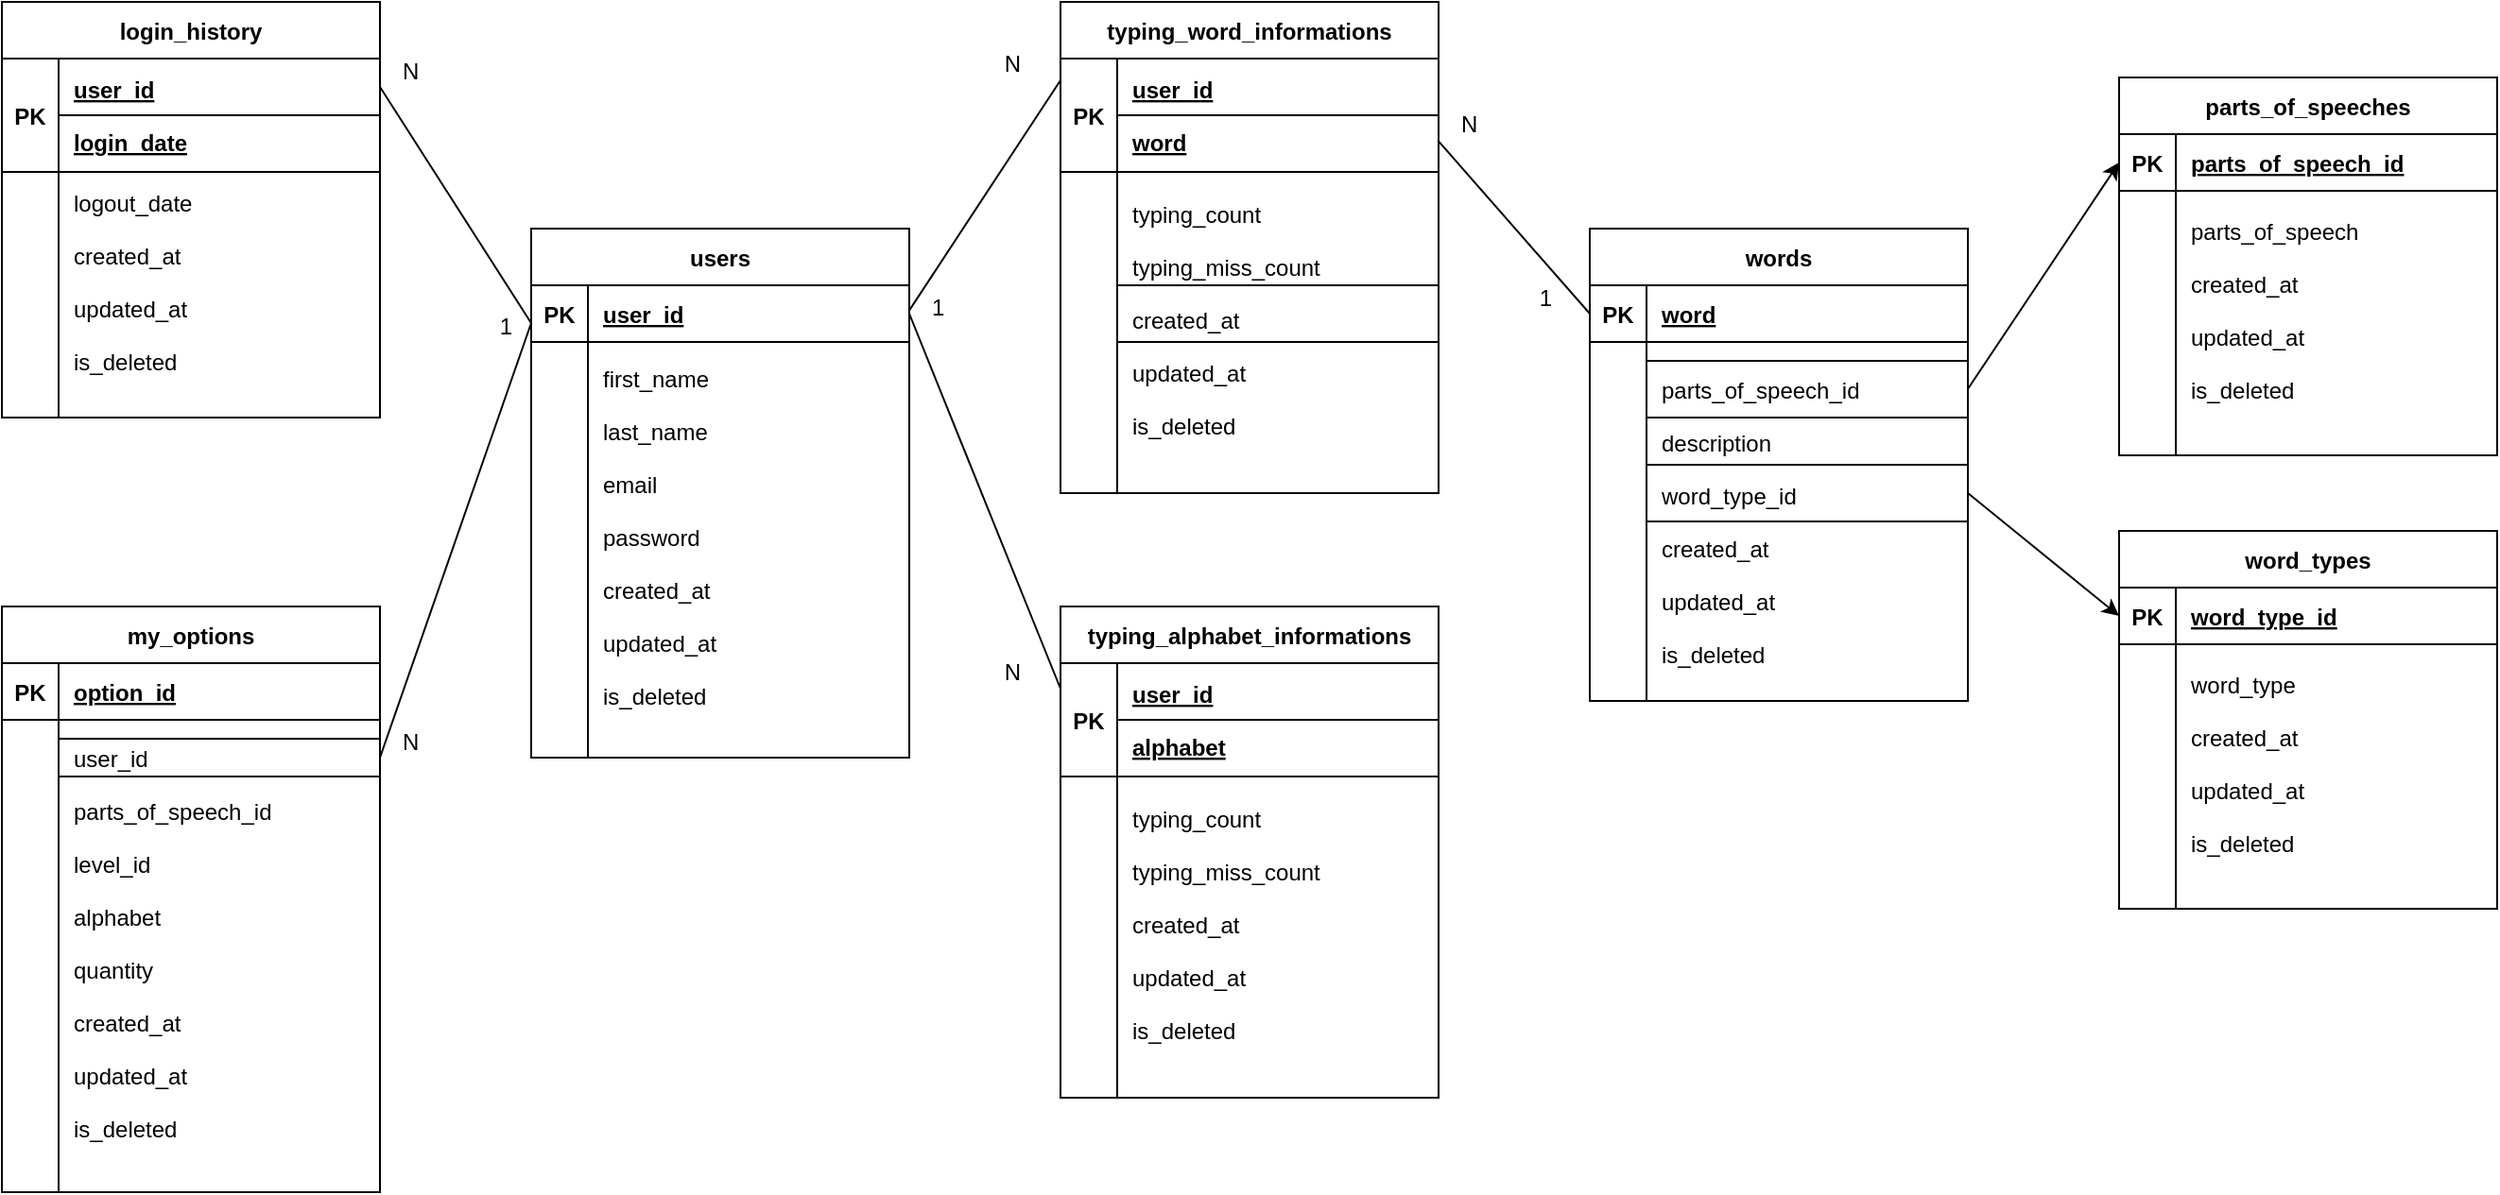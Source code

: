 <mxfile>
    <diagram id="tc5DS90q4W8SyJTLPnxN" name="ER図">
        <mxGraphModel dx="645" dy="530" grid="1" gridSize="10" guides="1" tooltips="1" connect="1" arrows="1" fold="1" page="1" pageScale="1" pageWidth="2336" pageHeight="1654" math="0" shadow="0">
            <root>
                <mxCell id="0"/>
                <mxCell id="1" parent="0"/>
                <mxCell id="2" value="words" style="shape=table;startSize=30;container=1;collapsible=1;childLayout=tableLayout;fixedRows=1;rowLines=0;fontStyle=1;align=center;resizeLast=1;" parent="1" vertex="1">
                    <mxGeometry x="1400" y="480" width="200" height="250" as="geometry"/>
                </mxCell>
                <mxCell id="3" value="" style="shape=partialRectangle;collapsible=0;dropTarget=0;pointerEvents=0;fillColor=none;top=0;left=0;bottom=1;right=0;points=[[0,0.5],[1,0.5]];portConstraint=eastwest;" parent="2" vertex="1">
                    <mxGeometry y="30" width="200" height="30" as="geometry"/>
                </mxCell>
                <mxCell id="4" value="PK" style="shape=partialRectangle;connectable=0;fillColor=none;top=0;left=0;bottom=0;right=0;fontStyle=1;overflow=hidden;" parent="3" vertex="1">
                    <mxGeometry width="30" height="30" as="geometry">
                        <mxRectangle width="30" height="30" as="alternateBounds"/>
                    </mxGeometry>
                </mxCell>
                <mxCell id="5" value="word" style="shape=partialRectangle;connectable=0;fillColor=none;top=0;left=0;bottom=0;right=0;align=left;spacingLeft=6;fontStyle=5;overflow=hidden;" parent="3" vertex="1">
                    <mxGeometry x="30" width="170" height="30" as="geometry">
                        <mxRectangle width="170" height="30" as="alternateBounds"/>
                    </mxGeometry>
                </mxCell>
                <mxCell id="6" value="" style="shape=partialRectangle;collapsible=0;dropTarget=0;pointerEvents=0;fillColor=none;top=0;left=0;bottom=0;right=0;points=[[0,0.5],[1,0.5]];portConstraint=eastwest;" parent="2" vertex="1">
                    <mxGeometry y="60" width="200" height="190" as="geometry"/>
                </mxCell>
                <mxCell id="7" value="" style="shape=partialRectangle;connectable=0;fillColor=none;top=0;left=0;bottom=0;right=0;editable=1;overflow=hidden;" parent="6" vertex="1">
                    <mxGeometry width="30" height="190" as="geometry">
                        <mxRectangle width="30" height="190" as="alternateBounds"/>
                    </mxGeometry>
                </mxCell>
                <mxCell id="8" value="parts_of_speech_id&#10;&#10;description&#10;&#10;word_type_id&#10;&#10;created_at&#10;&#10;updated_at&#10;&#10;is_deleted" style="shape=partialRectangle;connectable=0;fillColor=none;top=0;left=0;bottom=0;right=0;align=left;spacingLeft=6;overflow=hidden;" parent="6" vertex="1">
                    <mxGeometry x="30" width="170" height="190" as="geometry">
                        <mxRectangle width="170" height="190" as="alternateBounds"/>
                    </mxGeometry>
                </mxCell>
                <mxCell id="44" value="word_types" style="shape=table;startSize=30;container=1;collapsible=1;childLayout=tableLayout;fixedRows=1;rowLines=0;fontStyle=1;align=center;resizeLast=1;" parent="1" vertex="1">
                    <mxGeometry x="1680" y="640" width="200" height="200" as="geometry"/>
                </mxCell>
                <mxCell id="45" value="" style="shape=partialRectangle;collapsible=0;dropTarget=0;pointerEvents=0;fillColor=none;top=0;left=0;bottom=1;right=0;points=[[0,0.5],[1,0.5]];portConstraint=eastwest;" parent="44" vertex="1">
                    <mxGeometry y="30" width="200" height="30" as="geometry"/>
                </mxCell>
                <mxCell id="46" value="PK" style="shape=partialRectangle;connectable=0;fillColor=none;top=0;left=0;bottom=0;right=0;fontStyle=1;overflow=hidden;" parent="45" vertex="1">
                    <mxGeometry width="30" height="30" as="geometry">
                        <mxRectangle width="30" height="30" as="alternateBounds"/>
                    </mxGeometry>
                </mxCell>
                <mxCell id="47" value="word_type_id" style="shape=partialRectangle;connectable=0;fillColor=none;top=0;left=0;bottom=0;right=0;align=left;spacingLeft=6;fontStyle=5;overflow=hidden;" parent="45" vertex="1">
                    <mxGeometry x="30" width="170" height="30" as="geometry">
                        <mxRectangle width="170" height="30" as="alternateBounds"/>
                    </mxGeometry>
                </mxCell>
                <mxCell id="48" value="" style="shape=partialRectangle;collapsible=0;dropTarget=0;pointerEvents=0;fillColor=none;top=0;left=0;bottom=0;right=0;points=[[0,0.5],[1,0.5]];portConstraint=eastwest;" parent="44" vertex="1">
                    <mxGeometry y="60" width="200" height="140" as="geometry"/>
                </mxCell>
                <mxCell id="49" value="" style="shape=partialRectangle;connectable=0;fillColor=none;top=0;left=0;bottom=0;right=0;editable=1;overflow=hidden;" parent="48" vertex="1">
                    <mxGeometry width="30" height="140" as="geometry">
                        <mxRectangle width="30" height="140" as="alternateBounds"/>
                    </mxGeometry>
                </mxCell>
                <mxCell id="50" value="word_type&#10;&#10;created_at&#10;&#10;updated_at&#10;&#10;is_deleted&#10;" style="shape=partialRectangle;connectable=0;fillColor=none;top=0;left=0;bottom=0;right=0;align=left;spacingLeft=6;overflow=hidden;" parent="48" vertex="1">
                    <mxGeometry x="30" width="170" height="140" as="geometry">
                        <mxRectangle width="170" height="140" as="alternateBounds"/>
                    </mxGeometry>
                </mxCell>
                <mxCell id="53" style="edgeStyle=none;html=1;entryX=0;entryY=0.5;entryDx=0;entryDy=0;exitX=1;exitY=0.5;exitDx=0;exitDy=0;" parent="1" target="45" edge="1">
                    <mxGeometry relative="1" as="geometry">
                        <mxPoint x="1600" y="620" as="sourcePoint"/>
                    </mxGeometry>
                </mxCell>
                <mxCell id="57" value="users" style="shape=table;startSize=30;container=1;collapsible=1;childLayout=tableLayout;fixedRows=1;rowLines=0;fontStyle=1;align=center;resizeLast=1;" parent="1" vertex="1">
                    <mxGeometry x="840" y="480" width="200" height="280" as="geometry"/>
                </mxCell>
                <mxCell id="58" value="" style="shape=partialRectangle;collapsible=0;dropTarget=0;pointerEvents=0;fillColor=none;top=0;left=0;bottom=1;right=0;points=[[0,0.5],[1,0.5]];portConstraint=eastwest;" parent="57" vertex="1">
                    <mxGeometry y="30" width="200" height="30" as="geometry"/>
                </mxCell>
                <mxCell id="59" value="PK" style="shape=partialRectangle;connectable=0;fillColor=none;top=0;left=0;bottom=0;right=0;fontStyle=1;overflow=hidden;" parent="58" vertex="1">
                    <mxGeometry width="30" height="30" as="geometry">
                        <mxRectangle width="30" height="30" as="alternateBounds"/>
                    </mxGeometry>
                </mxCell>
                <mxCell id="60" value="user_id" style="shape=partialRectangle;connectable=0;fillColor=none;top=0;left=0;bottom=0;right=0;align=left;spacingLeft=6;fontStyle=5;overflow=hidden;" parent="58" vertex="1">
                    <mxGeometry x="30" width="170" height="30" as="geometry">
                        <mxRectangle width="170" height="30" as="alternateBounds"/>
                    </mxGeometry>
                </mxCell>
                <mxCell id="61" value="" style="shape=partialRectangle;collapsible=0;dropTarget=0;pointerEvents=0;fillColor=none;top=0;left=0;bottom=0;right=0;points=[[0,0.5],[1,0.5]];portConstraint=eastwest;" parent="57" vertex="1">
                    <mxGeometry y="60" width="200" height="220" as="geometry"/>
                </mxCell>
                <mxCell id="62" value="" style="shape=partialRectangle;connectable=0;fillColor=none;top=0;left=0;bottom=0;right=0;editable=1;overflow=hidden;" parent="61" vertex="1">
                    <mxGeometry width="30" height="220" as="geometry">
                        <mxRectangle width="30" height="220" as="alternateBounds"/>
                    </mxGeometry>
                </mxCell>
                <mxCell id="63" value="first_name&#10;&#10;last_name&#10;&#10;email&#10;&#10;password&#10;&#10;created_at&#10;&#10;updated_at&#10;&#10;is_deleted&#10;" style="shape=partialRectangle;connectable=0;fillColor=none;top=0;left=0;bottom=0;right=0;align=left;spacingLeft=6;overflow=hidden;" parent="61" vertex="1">
                    <mxGeometry x="30" width="170" height="220" as="geometry">
                        <mxRectangle width="170" height="220" as="alternateBounds"/>
                    </mxGeometry>
                </mxCell>
                <mxCell id="72" style="edgeStyle=none;html=1;exitX=1;exitY=0.131;exitDx=0;exitDy=0;entryX=0;entryY=0.5;entryDx=0;entryDy=0;exitPerimeter=0;" parent="1" source="6" target="98" edge="1">
                    <mxGeometry relative="1" as="geometry">
                        <mxPoint x="314.34" y="295" as="targetPoint"/>
                    </mxGeometry>
                </mxCell>
                <mxCell id="71" value="" style="rounded=0;whiteSpace=wrap;html=1;fillColor=none;" parent="1" vertex="1">
                    <mxGeometry x="1430" y="550" width="170" height="30" as="geometry"/>
                </mxCell>
                <mxCell id="73" value="typing_word_informations" style="shape=table;startSize=30;container=1;collapsible=1;childLayout=tableLayout;fixedRows=1;rowLines=0;fontStyle=1;align=center;resizeLast=1;" parent="1" vertex="1">
                    <mxGeometry x="1120" y="360" width="200" height="260" as="geometry"/>
                </mxCell>
                <mxCell id="74" value="" style="shape=partialRectangle;collapsible=0;dropTarget=0;pointerEvents=0;fillColor=none;top=0;left=0;bottom=1;right=0;points=[[0,0.5],[1,0.5]];portConstraint=eastwest;" parent="73" vertex="1">
                    <mxGeometry y="30" width="200" height="60" as="geometry"/>
                </mxCell>
                <mxCell id="75" value="PK" style="shape=partialRectangle;connectable=0;fillColor=none;top=0;left=0;bottom=0;right=0;fontStyle=1;overflow=hidden;" parent="74" vertex="1">
                    <mxGeometry width="30" height="60" as="geometry">
                        <mxRectangle width="30" height="60" as="alternateBounds"/>
                    </mxGeometry>
                </mxCell>
                <mxCell id="76" value="user_id&#10;&#10;word" style="shape=partialRectangle;connectable=0;fillColor=none;top=0;left=0;bottom=0;right=0;align=left;spacingLeft=6;fontStyle=5;overflow=hidden;" parent="74" vertex="1">
                    <mxGeometry x="30" width="170" height="60" as="geometry">
                        <mxRectangle width="170" height="60" as="alternateBounds"/>
                    </mxGeometry>
                </mxCell>
                <mxCell id="77" value="" style="shape=partialRectangle;collapsible=0;dropTarget=0;pointerEvents=0;fillColor=none;top=0;left=0;bottom=0;right=0;points=[[0,0.5],[1,0.5]];portConstraint=eastwest;" parent="73" vertex="1">
                    <mxGeometry y="90" width="200" height="170" as="geometry"/>
                </mxCell>
                <mxCell id="78" value="" style="shape=partialRectangle;connectable=0;fillColor=none;top=0;left=0;bottom=0;right=0;editable=1;overflow=hidden;" parent="77" vertex="1">
                    <mxGeometry width="30" height="170" as="geometry">
                        <mxRectangle width="30" height="170" as="alternateBounds"/>
                    </mxGeometry>
                </mxCell>
                <mxCell id="79" value="typing_count&#10;&#10;typing_miss_count&#10;&#10;created_at&#10;&#10;updated_at&#10;&#10;is_deleted&#10;" style="shape=partialRectangle;connectable=0;fillColor=none;top=0;left=0;bottom=0;right=0;align=left;spacingLeft=6;overflow=hidden;" parent="77" vertex="1">
                    <mxGeometry x="30" width="170" height="170" as="geometry">
                        <mxRectangle width="170" height="170" as="alternateBounds"/>
                    </mxGeometry>
                </mxCell>
                <mxCell id="88" value="typing_alphabet_informations" style="shape=table;startSize=30;container=1;collapsible=1;childLayout=tableLayout;fixedRows=1;rowLines=0;fontStyle=1;align=center;resizeLast=1;" parent="1" vertex="1">
                    <mxGeometry x="1120" y="680" width="200" height="260" as="geometry"/>
                </mxCell>
                <mxCell id="89" value="" style="shape=partialRectangle;collapsible=0;dropTarget=0;pointerEvents=0;fillColor=none;top=0;left=0;bottom=1;right=0;points=[[0,0.5],[1,0.5]];portConstraint=eastwest;" parent="88" vertex="1">
                    <mxGeometry y="30" width="200" height="60" as="geometry"/>
                </mxCell>
                <mxCell id="90" value="PK" style="shape=partialRectangle;connectable=0;fillColor=none;top=0;left=0;bottom=0;right=0;fontStyle=1;overflow=hidden;" parent="89" vertex="1">
                    <mxGeometry width="30" height="60" as="geometry">
                        <mxRectangle width="30" height="60" as="alternateBounds"/>
                    </mxGeometry>
                </mxCell>
                <mxCell id="91" value="user_id&#10;&#10;alphabet" style="shape=partialRectangle;connectable=0;fillColor=none;top=0;left=0;bottom=0;right=0;align=left;spacingLeft=6;fontStyle=5;overflow=hidden;" parent="89" vertex="1">
                    <mxGeometry x="30" width="170" height="60" as="geometry">
                        <mxRectangle width="170" height="60" as="alternateBounds"/>
                    </mxGeometry>
                </mxCell>
                <mxCell id="92" value="" style="shape=partialRectangle;collapsible=0;dropTarget=0;pointerEvents=0;fillColor=none;top=0;left=0;bottom=0;right=0;points=[[0,0.5],[1,0.5]];portConstraint=eastwest;" parent="88" vertex="1">
                    <mxGeometry y="90" width="200" height="170" as="geometry"/>
                </mxCell>
                <mxCell id="93" value="" style="shape=partialRectangle;connectable=0;fillColor=none;top=0;left=0;bottom=0;right=0;editable=1;overflow=hidden;" parent="92" vertex="1">
                    <mxGeometry width="30" height="170" as="geometry">
                        <mxRectangle width="30" height="170" as="alternateBounds"/>
                    </mxGeometry>
                </mxCell>
                <mxCell id="94" value="typing_count&#10;&#10;typing_miss_count&#10;&#10;created_at&#10;&#10;updated_at&#10;&#10;is_deleted&#10;" style="shape=partialRectangle;connectable=0;fillColor=none;top=0;left=0;bottom=0;right=0;align=left;spacingLeft=6;overflow=hidden;" parent="92" vertex="1">
                    <mxGeometry x="30" width="170" height="170" as="geometry">
                        <mxRectangle width="170" height="170" as="alternateBounds"/>
                    </mxGeometry>
                </mxCell>
                <mxCell id="97" value="parts_of_speeches" style="shape=table;startSize=30;container=1;collapsible=1;childLayout=tableLayout;fixedRows=1;rowLines=0;fontStyle=1;align=center;resizeLast=1;labelBackgroundColor=default;" parent="1" vertex="1">
                    <mxGeometry x="1680" y="400" width="200" height="200" as="geometry"/>
                </mxCell>
                <mxCell id="98" value="" style="shape=partialRectangle;collapsible=0;dropTarget=0;pointerEvents=0;fillColor=none;top=0;left=0;bottom=1;right=0;points=[[0,0.5],[1,0.5]];portConstraint=eastwest;" parent="97" vertex="1">
                    <mxGeometry y="30" width="200" height="30" as="geometry"/>
                </mxCell>
                <mxCell id="99" value="PK" style="shape=partialRectangle;connectable=0;fillColor=none;top=0;left=0;bottom=0;right=0;fontStyle=1;overflow=hidden;" parent="98" vertex="1">
                    <mxGeometry width="30" height="30" as="geometry">
                        <mxRectangle width="30" height="30" as="alternateBounds"/>
                    </mxGeometry>
                </mxCell>
                <mxCell id="100" value="parts_of_speech_id" style="shape=partialRectangle;connectable=0;fillColor=none;top=0;left=0;bottom=0;right=0;align=left;spacingLeft=6;fontStyle=5;overflow=hidden;" parent="98" vertex="1">
                    <mxGeometry x="30" width="170" height="30" as="geometry">
                        <mxRectangle width="170" height="30" as="alternateBounds"/>
                    </mxGeometry>
                </mxCell>
                <mxCell id="101" value="" style="shape=partialRectangle;collapsible=0;dropTarget=0;pointerEvents=0;fillColor=none;top=0;left=0;bottom=0;right=0;points=[[0,0.5],[1,0.5]];portConstraint=eastwest;" parent="97" vertex="1">
                    <mxGeometry y="60" width="200" height="140" as="geometry"/>
                </mxCell>
                <mxCell id="102" value="" style="shape=partialRectangle;connectable=0;fillColor=none;top=0;left=0;bottom=0;right=0;editable=1;overflow=hidden;" parent="101" vertex="1">
                    <mxGeometry width="30" height="140" as="geometry">
                        <mxRectangle width="30" height="140" as="alternateBounds"/>
                    </mxGeometry>
                </mxCell>
                <mxCell id="103" value="parts_of_speech&#10;&#10;created_at&#10;&#10;updated_at&#10;&#10;is_deleted&#10;" style="shape=partialRectangle;connectable=0;fillColor=none;top=0;left=0;bottom=0;right=0;align=left;spacingLeft=6;overflow=hidden;fontStyle=0" parent="101" vertex="1">
                    <mxGeometry x="30" width="170" height="140" as="geometry">
                        <mxRectangle width="170" height="140" as="alternateBounds"/>
                    </mxGeometry>
                </mxCell>
                <mxCell id="120" value="" style="endArrow=none;html=1;rounded=0;entryX=0;entryY=0.5;entryDx=0;entryDy=0;exitX=0.998;exitY=0.722;exitDx=0;exitDy=0;exitPerimeter=0;" parent="1" source="74" target="3" edge="1">
                    <mxGeometry relative="1" as="geometry">
                        <mxPoint x="1265" y="510" as="sourcePoint"/>
                        <mxPoint x="1420" y="530" as="targetPoint"/>
                    </mxGeometry>
                </mxCell>
                <mxCell id="121" value="N" style="resizable=0;html=1;align=left;verticalAlign=bottom;" parent="120" connectable="0" vertex="1">
                    <mxGeometry x="-1" relative="1" as="geometry">
                        <mxPoint x="10" as="offset"/>
                    </mxGeometry>
                </mxCell>
                <mxCell id="122" value="1" style="resizable=0;html=1;align=right;verticalAlign=bottom;" parent="120" connectable="0" vertex="1">
                    <mxGeometry x="1" relative="1" as="geometry">
                        <mxPoint x="-20" as="offset"/>
                    </mxGeometry>
                </mxCell>
                <mxCell id="123" value="login_history" style="shape=table;startSize=30;container=1;collapsible=1;childLayout=tableLayout;fixedRows=1;rowLines=0;fontStyle=1;align=center;resizeLast=1;" parent="1" vertex="1">
                    <mxGeometry x="560" y="360" width="200" height="220" as="geometry"/>
                </mxCell>
                <mxCell id="124" value="" style="shape=partialRectangle;collapsible=0;dropTarget=0;pointerEvents=0;fillColor=none;top=0;left=0;bottom=1;right=0;points=[[0,0.5],[1,0.5]];portConstraint=eastwest;" parent="123" vertex="1">
                    <mxGeometry y="30" width="200" height="60" as="geometry"/>
                </mxCell>
                <mxCell id="125" value="PK" style="shape=partialRectangle;connectable=0;fillColor=none;top=0;left=0;bottom=0;right=0;fontStyle=1;overflow=hidden;" parent="124" vertex="1">
                    <mxGeometry width="30" height="60" as="geometry">
                        <mxRectangle width="30" height="60" as="alternateBounds"/>
                    </mxGeometry>
                </mxCell>
                <mxCell id="126" value="user_id&#10;&#10;login_date" style="shape=partialRectangle;connectable=0;fillColor=none;top=0;left=0;bottom=0;right=0;align=left;spacingLeft=6;fontStyle=5;overflow=hidden;" parent="124" vertex="1">
                    <mxGeometry x="30" width="170" height="60" as="geometry">
                        <mxRectangle width="170" height="60" as="alternateBounds"/>
                    </mxGeometry>
                </mxCell>
                <mxCell id="127" value="" style="shape=partialRectangle;collapsible=0;dropTarget=0;pointerEvents=0;fillColor=none;top=0;left=0;bottom=0;right=0;points=[[0,0.5],[1,0.5]];portConstraint=eastwest;" parent="123" vertex="1">
                    <mxGeometry y="90" width="200" height="130" as="geometry"/>
                </mxCell>
                <mxCell id="128" value="" style="shape=partialRectangle;connectable=0;fillColor=none;top=0;left=0;bottom=0;right=0;editable=1;overflow=hidden;" parent="127" vertex="1">
                    <mxGeometry width="30" height="130" as="geometry">
                        <mxRectangle width="30" height="130" as="alternateBounds"/>
                    </mxGeometry>
                </mxCell>
                <mxCell id="129" value="logout_date&#10;&#10;created_at&#10;&#10;updated_at&#10;&#10;is_deleted&#10;" style="shape=partialRectangle;connectable=0;fillColor=none;top=0;left=0;bottom=0;right=0;align=left;spacingLeft=6;overflow=hidden;" parent="127" vertex="1">
                    <mxGeometry x="30" width="170" height="130" as="geometry">
                        <mxRectangle width="170" height="130" as="alternateBounds"/>
                    </mxGeometry>
                </mxCell>
                <mxCell id="130" value="" style="endArrow=none;html=1;rounded=0;entryX=0;entryY=0.5;entryDx=0;entryDy=0;exitX=1;exitY=0.5;exitDx=0;exitDy=0;" parent="1" source="159" edge="1">
                    <mxGeometry relative="1" as="geometry">
                        <mxPoint x="760" y="540" as="sourcePoint"/>
                        <mxPoint x="840" y="530" as="targetPoint"/>
                    </mxGeometry>
                </mxCell>
                <mxCell id="131" value="N" style="resizable=0;html=1;align=left;verticalAlign=bottom;" parent="130" connectable="0" vertex="1">
                    <mxGeometry x="-1" relative="1" as="geometry">
                        <mxPoint x="10" as="offset"/>
                    </mxGeometry>
                </mxCell>
                <mxCell id="132" value="1" style="resizable=0;html=1;align=right;verticalAlign=bottom;" parent="130" connectable="0" vertex="1">
                    <mxGeometry x="1" relative="1" as="geometry">
                        <mxPoint x="-10" y="10" as="offset"/>
                    </mxGeometry>
                </mxCell>
                <mxCell id="135" value="my_options" style="shape=table;startSize=30;container=1;collapsible=1;childLayout=tableLayout;fixedRows=1;rowLines=0;fontStyle=1;align=center;resizeLast=1;" parent="1" vertex="1">
                    <mxGeometry x="560" y="680" width="200" height="310" as="geometry"/>
                </mxCell>
                <mxCell id="136" value="" style="shape=partialRectangle;collapsible=0;dropTarget=0;pointerEvents=0;fillColor=none;top=0;left=0;bottom=1;right=0;points=[[0,0.5],[1,0.5]];portConstraint=eastwest;" parent="135" vertex="1">
                    <mxGeometry y="30" width="200" height="30" as="geometry"/>
                </mxCell>
                <mxCell id="137" value="PK" style="shape=partialRectangle;connectable=0;fillColor=none;top=0;left=0;bottom=0;right=0;fontStyle=1;overflow=hidden;" parent="136" vertex="1">
                    <mxGeometry width="30" height="30" as="geometry">
                        <mxRectangle width="30" height="30" as="alternateBounds"/>
                    </mxGeometry>
                </mxCell>
                <mxCell id="138" value="option_id" style="shape=partialRectangle;connectable=0;fillColor=none;top=0;left=0;bottom=0;right=0;align=left;spacingLeft=6;fontStyle=5;overflow=hidden;" parent="136" vertex="1">
                    <mxGeometry x="30" width="170" height="30" as="geometry">
                        <mxRectangle width="170" height="30" as="alternateBounds"/>
                    </mxGeometry>
                </mxCell>
                <mxCell id="139" value="" style="shape=partialRectangle;collapsible=0;dropTarget=0;pointerEvents=0;fillColor=none;top=0;left=0;bottom=0;right=0;points=[[0,0.5],[1,0.5]];portConstraint=eastwest;" parent="135" vertex="1">
                    <mxGeometry y="60" width="200" height="250" as="geometry"/>
                </mxCell>
                <mxCell id="140" value="" style="shape=partialRectangle;connectable=0;fillColor=none;top=0;left=0;bottom=0;right=0;editable=1;overflow=hidden;" parent="139" vertex="1">
                    <mxGeometry width="30" height="250" as="geometry">
                        <mxRectangle width="30" height="250" as="alternateBounds"/>
                    </mxGeometry>
                </mxCell>
                <mxCell id="141" value="user_id&#10;&#10;parts_of_speech_id&#10;&#10;level_id&#10;&#10;alphabet&#10;&#10;quantity&#10;&#10;created_at&#10;&#10;updated_at&#10;&#10;is_deleted&#10;" style="shape=partialRectangle;connectable=0;fillColor=none;top=0;left=0;bottom=0;right=0;align=left;spacingLeft=6;overflow=hidden;" parent="139" vertex="1">
                    <mxGeometry x="30" width="170" height="250" as="geometry">
                        <mxRectangle width="170" height="250" as="alternateBounds"/>
                    </mxGeometry>
                </mxCell>
                <mxCell id="145" value="" style="endArrow=none;html=1;rounded=0;exitX=1;exitY=0.5;exitDx=0;exitDy=0;" parent="1" source="148" edge="1">
                    <mxGeometry relative="1" as="geometry">
                        <mxPoint x="770.0" y="430" as="sourcePoint"/>
                        <mxPoint x="840" y="530" as="targetPoint"/>
                        <Array as="points"/>
                    </mxGeometry>
                </mxCell>
                <mxCell id="146" value="N" style="resizable=0;html=1;align=left;verticalAlign=bottom;" parent="145" connectable="0" vertex="1">
                    <mxGeometry x="-1" relative="1" as="geometry">
                        <mxPoint x="10" as="offset"/>
                    </mxGeometry>
                </mxCell>
                <mxCell id="148" value="" style="rounded=0;whiteSpace=wrap;html=1;fillColor=none;" parent="1" vertex="1">
                    <mxGeometry x="590" y="750" width="170" height="20" as="geometry"/>
                </mxCell>
                <mxCell id="149" value="" style="rounded=0;whiteSpace=wrap;html=1;fillColor=none;" parent="1" vertex="1">
                    <mxGeometry x="1150" y="510" width="170" height="30" as="geometry"/>
                </mxCell>
                <mxCell id="151" value="" style="endArrow=none;html=1;rounded=0;exitX=0.998;exitY=0.722;exitDx=0;exitDy=0;exitPerimeter=0;entryX=0;entryY=0.192;entryDx=0;entryDy=0;entryPerimeter=0;" parent="1" target="74" edge="1">
                    <mxGeometry relative="1" as="geometry">
                        <mxPoint x="1040" y="523.32" as="sourcePoint"/>
                        <mxPoint x="1120" y="523" as="targetPoint"/>
                    </mxGeometry>
                </mxCell>
                <mxCell id="152" value="1" style="resizable=0;html=1;align=left;verticalAlign=bottom;" parent="151" connectable="0" vertex="1">
                    <mxGeometry x="-1" relative="1" as="geometry">
                        <mxPoint x="10" y="7" as="offset"/>
                    </mxGeometry>
                </mxCell>
                <mxCell id="153" value="N" style="resizable=0;html=1;align=right;verticalAlign=bottom;" parent="151" connectable="0" vertex="1">
                    <mxGeometry x="1" relative="1" as="geometry">
                        <mxPoint x="-20" as="offset"/>
                    </mxGeometry>
                </mxCell>
                <mxCell id="154" value="" style="endArrow=none;html=1;rounded=0;exitX=1;exitY=0.5;exitDx=0;exitDy=0;entryX=0;entryY=0.225;entryDx=0;entryDy=0;entryPerimeter=0;" parent="1" source="58" target="89" edge="1">
                    <mxGeometry relative="1" as="geometry">
                        <mxPoint x="1050" y="533.32" as="sourcePoint"/>
                        <mxPoint x="1130" y="411.52" as="targetPoint"/>
                    </mxGeometry>
                </mxCell>
                <mxCell id="156" value="N" style="resizable=0;html=1;align=right;verticalAlign=bottom;" parent="154" connectable="0" vertex="1">
                    <mxGeometry x="1" relative="1" as="geometry">
                        <mxPoint x="-20" as="offset"/>
                    </mxGeometry>
                </mxCell>
                <mxCell id="157" value="" style="rounded=0;whiteSpace=wrap;html=1;fillColor=none;" parent="1" vertex="1">
                    <mxGeometry x="1150" y="390" width="170" height="30" as="geometry"/>
                </mxCell>
                <mxCell id="158" value="" style="rounded=0;whiteSpace=wrap;html=1;fillColor=none;" parent="1" vertex="1">
                    <mxGeometry x="1150" y="710" width="170" height="30" as="geometry"/>
                </mxCell>
                <mxCell id="159" value="" style="rounded=0;whiteSpace=wrap;html=1;fillColor=none;" parent="1" vertex="1">
                    <mxGeometry x="590" y="390" width="170" height="30" as="geometry"/>
                </mxCell>
                <mxCell id="160" value="" style="rounded=0;whiteSpace=wrap;html=1;fillColor=none;" parent="1" vertex="1">
                    <mxGeometry x="1430" y="605" width="170" height="30" as="geometry"/>
                </mxCell>
            </root>
        </mxGraphModel>
    </diagram>
</mxfile>